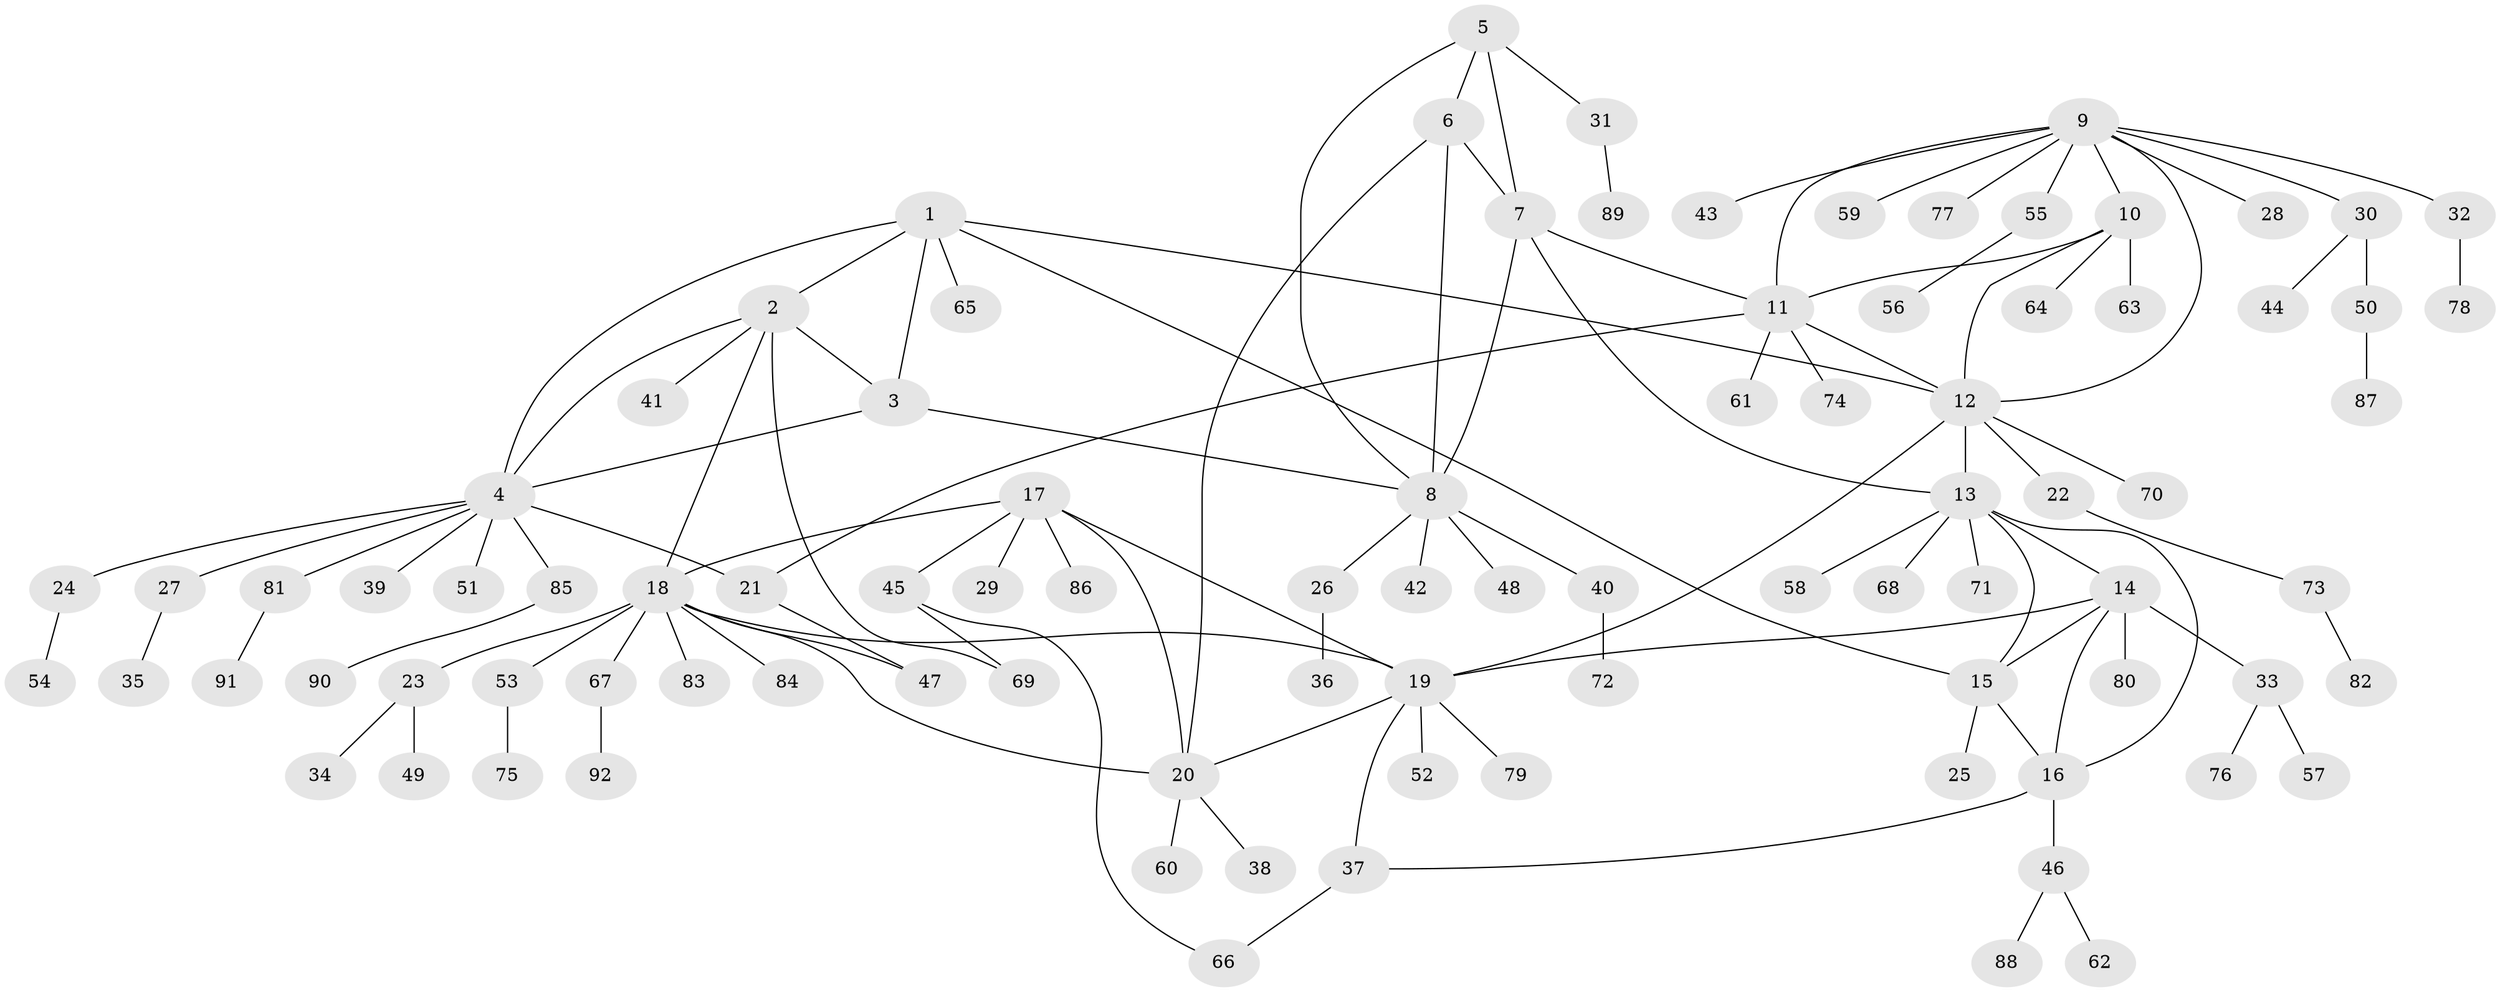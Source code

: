 // Generated by graph-tools (version 1.1) at 2025/37/03/09/25 02:37:30]
// undirected, 92 vertices, 117 edges
graph export_dot {
graph [start="1"]
  node [color=gray90,style=filled];
  1;
  2;
  3;
  4;
  5;
  6;
  7;
  8;
  9;
  10;
  11;
  12;
  13;
  14;
  15;
  16;
  17;
  18;
  19;
  20;
  21;
  22;
  23;
  24;
  25;
  26;
  27;
  28;
  29;
  30;
  31;
  32;
  33;
  34;
  35;
  36;
  37;
  38;
  39;
  40;
  41;
  42;
  43;
  44;
  45;
  46;
  47;
  48;
  49;
  50;
  51;
  52;
  53;
  54;
  55;
  56;
  57;
  58;
  59;
  60;
  61;
  62;
  63;
  64;
  65;
  66;
  67;
  68;
  69;
  70;
  71;
  72;
  73;
  74;
  75;
  76;
  77;
  78;
  79;
  80;
  81;
  82;
  83;
  84;
  85;
  86;
  87;
  88;
  89;
  90;
  91;
  92;
  1 -- 2;
  1 -- 3;
  1 -- 4;
  1 -- 12;
  1 -- 15;
  1 -- 65;
  2 -- 3;
  2 -- 4;
  2 -- 18;
  2 -- 41;
  2 -- 69;
  3 -- 4;
  3 -- 8;
  4 -- 21;
  4 -- 24;
  4 -- 27;
  4 -- 39;
  4 -- 51;
  4 -- 81;
  4 -- 85;
  5 -- 6;
  5 -- 7;
  5 -- 8;
  5 -- 31;
  6 -- 7;
  6 -- 8;
  6 -- 20;
  7 -- 8;
  7 -- 11;
  7 -- 13;
  8 -- 26;
  8 -- 40;
  8 -- 42;
  8 -- 48;
  9 -- 10;
  9 -- 11;
  9 -- 12;
  9 -- 28;
  9 -- 30;
  9 -- 32;
  9 -- 43;
  9 -- 55;
  9 -- 59;
  9 -- 77;
  10 -- 11;
  10 -- 12;
  10 -- 63;
  10 -- 64;
  11 -- 12;
  11 -- 21;
  11 -- 61;
  11 -- 74;
  12 -- 13;
  12 -- 19;
  12 -- 22;
  12 -- 70;
  13 -- 14;
  13 -- 15;
  13 -- 16;
  13 -- 58;
  13 -- 68;
  13 -- 71;
  14 -- 15;
  14 -- 16;
  14 -- 19;
  14 -- 33;
  14 -- 80;
  15 -- 16;
  15 -- 25;
  16 -- 37;
  16 -- 46;
  17 -- 18;
  17 -- 19;
  17 -- 20;
  17 -- 29;
  17 -- 45;
  17 -- 86;
  18 -- 19;
  18 -- 20;
  18 -- 23;
  18 -- 47;
  18 -- 53;
  18 -- 67;
  18 -- 83;
  18 -- 84;
  19 -- 20;
  19 -- 37;
  19 -- 52;
  19 -- 79;
  20 -- 38;
  20 -- 60;
  21 -- 47;
  22 -- 73;
  23 -- 34;
  23 -- 49;
  24 -- 54;
  26 -- 36;
  27 -- 35;
  30 -- 44;
  30 -- 50;
  31 -- 89;
  32 -- 78;
  33 -- 57;
  33 -- 76;
  37 -- 66;
  40 -- 72;
  45 -- 66;
  45 -- 69;
  46 -- 62;
  46 -- 88;
  50 -- 87;
  53 -- 75;
  55 -- 56;
  67 -- 92;
  73 -- 82;
  81 -- 91;
  85 -- 90;
}
